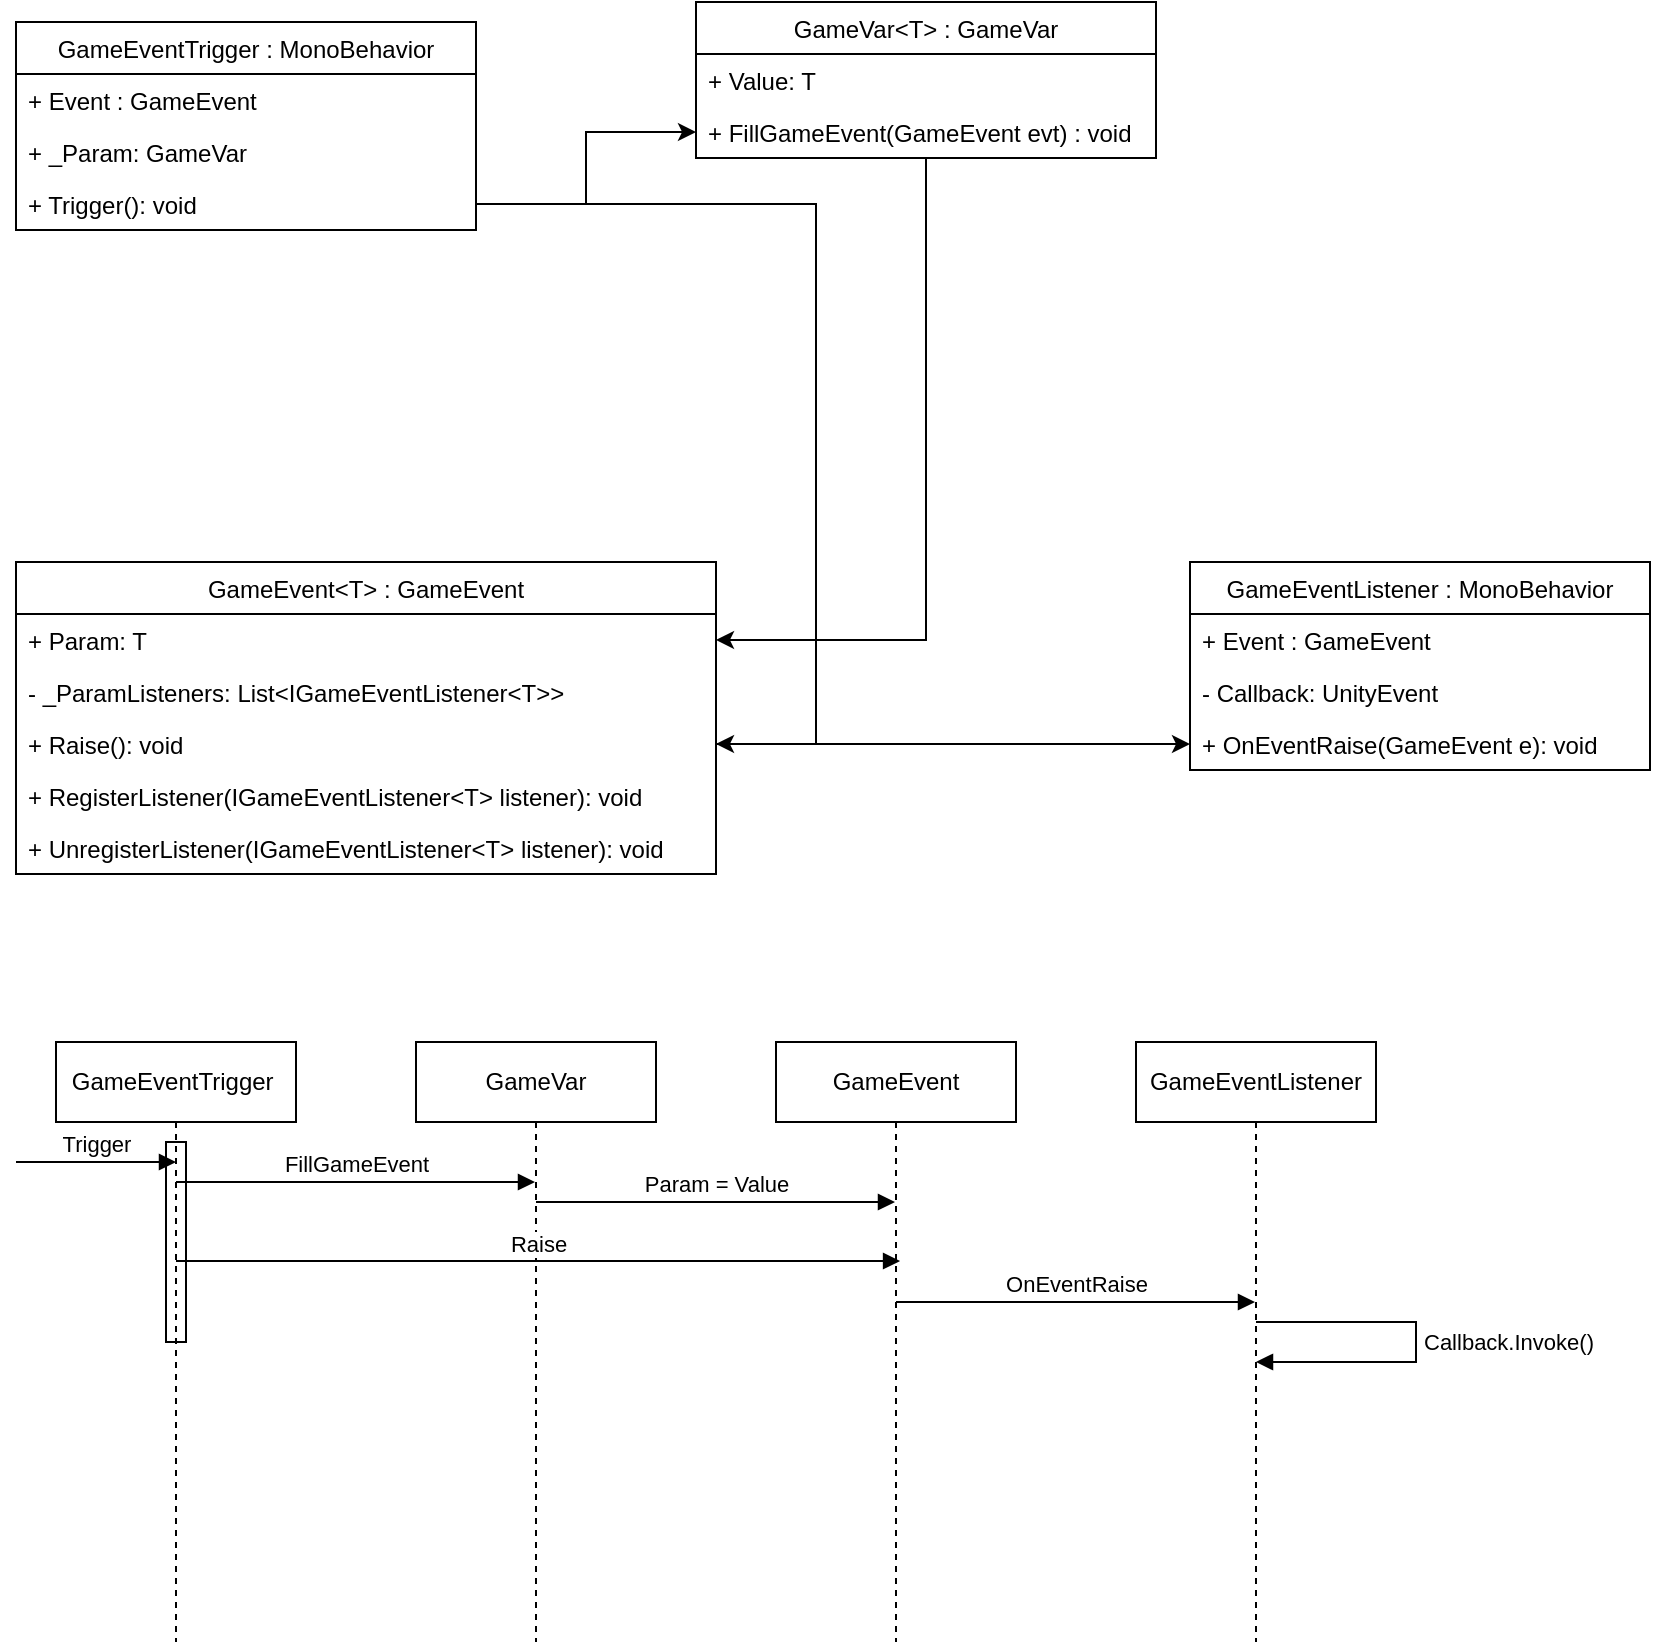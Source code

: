 <mxfile version="13.0.3" type="device" pages="2"><diagram id="MVPTWj0uuMP0JYb42leW" name="GameEvent System"><mxGraphModel dx="1024" dy="592" grid="1" gridSize="10" guides="1" tooltips="1" connect="1" arrows="1" fold="1" page="1" pageScale="1" pageWidth="827" pageHeight="1169" math="0" shadow="0"><root><mxCell id="0"/><mxCell id="1" parent="0"/><mxCell id="ChZRFfz0YFO243z_iDxm-19" style="edgeStyle=orthogonalEdgeStyle;rounded=0;orthogonalLoop=1;jettySize=auto;html=1;entryX=0;entryY=0.5;entryDx=0;entryDy=0;" parent="1" source="ChZRFfz0YFO243z_iDxm-8" target="ChZRFfz0YFO243z_iDxm-18" edge="1"><mxGeometry relative="1" as="geometry"/></mxCell><mxCell id="ChZRFfz0YFO243z_iDxm-21" style="edgeStyle=orthogonalEdgeStyle;rounded=0;orthogonalLoop=1;jettySize=auto;html=1;entryX=1;entryY=0.5;entryDx=0;entryDy=0;" parent="1" source="ChZRFfz0YFO243z_iDxm-8" target="ChZRFfz0YFO243z_iDxm-12" edge="1"><mxGeometry relative="1" as="geometry"><Array as="points"><mxPoint x="410" y="131"/><mxPoint x="410" y="401"/></Array></mxGeometry></mxCell><mxCell id="ChZRFfz0YFO243z_iDxm-22" style="edgeStyle=orthogonalEdgeStyle;rounded=0;orthogonalLoop=1;jettySize=auto;html=1;entryX=1;entryY=0.5;entryDx=0;entryDy=0;" parent="1" source="ChZRFfz0YFO243z_iDxm-18" target="ChZRFfz0YFO243z_iDxm-10" edge="1"><mxGeometry relative="1" as="geometry"><Array as="points"><mxPoint x="465" y="349"/></Array></mxGeometry></mxCell><mxCell id="ChZRFfz0YFO243z_iDxm-15" value="GameVar&lt;T&gt; : GameVar" style="swimlane;fontStyle=0;childLayout=stackLayout;horizontal=1;startSize=26;fillColor=none;horizontalStack=0;resizeParent=1;resizeParentMax=0;resizeLast=0;collapsible=1;marginBottom=0;" parent="1" vertex="1"><mxGeometry x="350" y="30" width="230" height="78" as="geometry"/></mxCell><mxCell id="ChZRFfz0YFO243z_iDxm-16" value="+ Value: T" style="text;strokeColor=none;fillColor=none;align=left;verticalAlign=top;spacingLeft=4;spacingRight=4;overflow=hidden;rotatable=0;points=[[0,0.5],[1,0.5]];portConstraint=eastwest;" parent="ChZRFfz0YFO243z_iDxm-15" vertex="1"><mxGeometry y="26" width="230" height="26" as="geometry"/></mxCell><mxCell id="ChZRFfz0YFO243z_iDxm-18" value="+ FillGameEvent(GameEvent evt) : void" style="text;strokeColor=none;fillColor=none;align=left;verticalAlign=top;spacingLeft=4;spacingRight=4;overflow=hidden;rotatable=0;points=[[0,0.5],[1,0.5]];portConstraint=eastwest;" parent="ChZRFfz0YFO243z_iDxm-15" vertex="1"><mxGeometry y="52" width="230" height="26" as="geometry"/></mxCell><mxCell id="ChZRFfz0YFO243z_iDxm-1" value="GameEventListener : MonoBehavior" style="swimlane;fontStyle=0;childLayout=stackLayout;horizontal=1;startSize=26;fillColor=none;horizontalStack=0;resizeParent=1;resizeParentMax=0;resizeLast=0;collapsible=1;marginBottom=0;" parent="1" vertex="1"><mxGeometry x="597" y="310" width="230" height="104" as="geometry"/></mxCell><mxCell id="ChZRFfz0YFO243z_iDxm-2" value="+ Event : GameEvent" style="text;strokeColor=none;fillColor=none;align=left;verticalAlign=top;spacingLeft=4;spacingRight=4;overflow=hidden;rotatable=0;points=[[0,0.5],[1,0.5]];portConstraint=eastwest;" parent="ChZRFfz0YFO243z_iDxm-1" vertex="1"><mxGeometry y="26" width="230" height="26" as="geometry"/></mxCell><mxCell id="ChZRFfz0YFO243z_iDxm-3" value="- Callback: UnityEvent" style="text;strokeColor=none;fillColor=none;align=left;verticalAlign=top;spacingLeft=4;spacingRight=4;overflow=hidden;rotatable=0;points=[[0,0.5],[1,0.5]];portConstraint=eastwest;" parent="ChZRFfz0YFO243z_iDxm-1" vertex="1"><mxGeometry y="52" width="230" height="26" as="geometry"/></mxCell><mxCell id="ChZRFfz0YFO243z_iDxm-4" value="+ OnEventRaise(GameEvent e): void" style="text;strokeColor=none;fillColor=none;align=left;verticalAlign=top;spacingLeft=4;spacingRight=4;overflow=hidden;rotatable=0;points=[[0,0.5],[1,0.5]];portConstraint=eastwest;" parent="ChZRFfz0YFO243z_iDxm-1" vertex="1"><mxGeometry y="78" width="230" height="26" as="geometry"/></mxCell><mxCell id="ChZRFfz0YFO243z_iDxm-23" style="edgeStyle=orthogonalEdgeStyle;rounded=0;orthogonalLoop=1;jettySize=auto;html=1;entryX=0;entryY=0.5;entryDx=0;entryDy=0;" parent="1" source="ChZRFfz0YFO243z_iDxm-12" target="ChZRFfz0YFO243z_iDxm-4" edge="1"><mxGeometry relative="1" as="geometry"/></mxCell><mxCell id="ChZRFfz0YFO243z_iDxm-5" value="GameEventTrigger : MonoBehavior" style="swimlane;fontStyle=0;childLayout=stackLayout;horizontal=1;startSize=26;fillColor=none;horizontalStack=0;resizeParent=1;resizeParentMax=0;resizeLast=0;collapsible=1;marginBottom=0;" parent="1" vertex="1"><mxGeometry x="10" y="40" width="230" height="104" as="geometry"/></mxCell><mxCell id="ChZRFfz0YFO243z_iDxm-6" value="+ Event : GameEvent" style="text;strokeColor=none;fillColor=none;align=left;verticalAlign=top;spacingLeft=4;spacingRight=4;overflow=hidden;rotatable=0;points=[[0,0.5],[1,0.5]];portConstraint=eastwest;" parent="ChZRFfz0YFO243z_iDxm-5" vertex="1"><mxGeometry y="26" width="230" height="26" as="geometry"/></mxCell><mxCell id="ChZRFfz0YFO243z_iDxm-7" value="+ _Param: GameVar" style="text;strokeColor=none;fillColor=none;align=left;verticalAlign=top;spacingLeft=4;spacingRight=4;overflow=hidden;rotatable=0;points=[[0,0.5],[1,0.5]];portConstraint=eastwest;" parent="ChZRFfz0YFO243z_iDxm-5" vertex="1"><mxGeometry y="52" width="230" height="26" as="geometry"/></mxCell><mxCell id="ChZRFfz0YFO243z_iDxm-8" value="+ Trigger(): void" style="text;strokeColor=none;fillColor=none;align=left;verticalAlign=top;spacingLeft=4;spacingRight=4;overflow=hidden;rotatable=0;points=[[0,0.5],[1,0.5]];portConstraint=eastwest;" parent="ChZRFfz0YFO243z_iDxm-5" vertex="1"><mxGeometry y="78" width="230" height="26" as="geometry"/></mxCell><mxCell id="ChZRFfz0YFO243z_iDxm-24" value="&lt;span&gt;GameEventTrigger&amp;nbsp;&lt;/span&gt;" style="shape=umlLifeline;perimeter=lifelinePerimeter;whiteSpace=wrap;html=1;container=1;collapsible=0;recursiveResize=0;outlineConnect=0;" parent="1" vertex="1"><mxGeometry x="30" y="550" width="120" height="300" as="geometry"/></mxCell><mxCell id="ChZRFfz0YFO243z_iDxm-28" value="FillGameEvent" style="html=1;verticalAlign=bottom;endArrow=block;" parent="ChZRFfz0YFO243z_iDxm-24" target="ChZRFfz0YFO243z_iDxm-25" edge="1"><mxGeometry width="80" relative="1" as="geometry"><mxPoint x="60" y="70" as="sourcePoint"/><mxPoint x="140" y="70" as="targetPoint"/></mxGeometry></mxCell><mxCell id="ChZRFfz0YFO243z_iDxm-41" value="" style="html=1;points=[];perimeter=orthogonalPerimeter;fillColor=none;" parent="ChZRFfz0YFO243z_iDxm-24" vertex="1"><mxGeometry x="55" y="50" width="10" height="100" as="geometry"/></mxCell><mxCell id="ChZRFfz0YFO243z_iDxm-25" value="&lt;span&gt;GameVar&lt;/span&gt;" style="shape=umlLifeline;perimeter=lifelinePerimeter;whiteSpace=wrap;html=1;container=1;collapsible=0;recursiveResize=0;outlineConnect=0;" parent="1" vertex="1"><mxGeometry x="210" y="550" width="120" height="300" as="geometry"/></mxCell><mxCell id="ChZRFfz0YFO243z_iDxm-26" value="&lt;span&gt;GameEvent&lt;/span&gt;" style="shape=umlLifeline;perimeter=lifelinePerimeter;whiteSpace=wrap;html=1;container=1;collapsible=0;recursiveResize=0;outlineConnect=0;" parent="1" vertex="1"><mxGeometry x="390" y="550" width="120" height="300" as="geometry"/></mxCell><mxCell id="ChZRFfz0YFO243z_iDxm-32" value="OnEventRaise" style="html=1;verticalAlign=bottom;endArrow=block;" parent="ChZRFfz0YFO243z_iDxm-26" target="ChZRFfz0YFO243z_iDxm-27" edge="1"><mxGeometry width="80" relative="1" as="geometry"><mxPoint x="60" y="130" as="sourcePoint"/><mxPoint x="140" y="130" as="targetPoint"/></mxGeometry></mxCell><mxCell id="ChZRFfz0YFO243z_iDxm-27" value="&lt;span&gt;GameEventListener&lt;/span&gt;" style="shape=umlLifeline;perimeter=lifelinePerimeter;whiteSpace=wrap;html=1;container=1;collapsible=0;recursiveResize=0;outlineConnect=0;" parent="1" vertex="1"><mxGeometry x="570" y="550" width="120" height="300" as="geometry"/></mxCell><mxCell id="ChZRFfz0YFO243z_iDxm-29" value="Param = Value" style="html=1;verticalAlign=bottom;endArrow=block;" parent="1" source="ChZRFfz0YFO243z_iDxm-25" target="ChZRFfz0YFO243z_iDxm-26" edge="1"><mxGeometry width="80" relative="1" as="geometry"><mxPoint x="270" y="620" as="sourcePoint"/><mxPoint x="350" y="620" as="targetPoint"/><Array as="points"><mxPoint x="360" y="630"/></Array></mxGeometry></mxCell><mxCell id="ChZRFfz0YFO243z_iDxm-31" value="Raise" style="html=1;verticalAlign=bottom;endArrow=block;entryX=0.517;entryY=0.365;entryDx=0;entryDy=0;entryPerimeter=0;" parent="1" source="ChZRFfz0YFO243z_iDxm-24" target="ChZRFfz0YFO243z_iDxm-26" edge="1"><mxGeometry width="80" relative="1" as="geometry"><mxPoint x="90" y="660" as="sourcePoint"/><mxPoint x="170" y="660" as="targetPoint"/></mxGeometry></mxCell><mxCell id="ChZRFfz0YFO243z_iDxm-37" value="Callback.Invoke()" style="edgeStyle=orthogonalEdgeStyle;html=1;align=left;spacingLeft=2;endArrow=block;rounded=0;" parent="1" source="ChZRFfz0YFO243z_iDxm-27" target="ChZRFfz0YFO243z_iDxm-27" edge="1"><mxGeometry relative="1" as="geometry"><mxPoint x="645" y="730" as="sourcePoint"/><Array as="points"><mxPoint x="670" y="680"/></Array><mxPoint x="717" y="750" as="targetPoint"/></mxGeometry></mxCell><mxCell id="ChZRFfz0YFO243z_iDxm-40" value="Trigger" style="html=1;verticalAlign=bottom;endArrow=block;" parent="1" edge="1"><mxGeometry width="80" relative="1" as="geometry"><mxPoint x="10" y="610" as="sourcePoint"/><mxPoint x="90" y="610" as="targetPoint"/></mxGeometry></mxCell><mxCell id="ChZRFfz0YFO243z_iDxm-9" value="GameEvent&lt;T&gt; : GameEvent" style="swimlane;fontStyle=0;childLayout=stackLayout;horizontal=1;startSize=26;fillColor=none;horizontalStack=0;resizeParent=1;resizeParentMax=0;resizeLast=0;collapsible=1;marginBottom=0;" parent="1" vertex="1"><mxGeometry x="10" y="310" width="350" height="156" as="geometry"/></mxCell><mxCell id="ChZRFfz0YFO243z_iDxm-10" value="+ Param: T" style="text;strokeColor=none;fillColor=none;align=left;verticalAlign=top;spacingLeft=4;spacingRight=4;overflow=hidden;rotatable=0;points=[[0,0.5],[1,0.5]];portConstraint=eastwest;" parent="ChZRFfz0YFO243z_iDxm-9" vertex="1"><mxGeometry y="26" width="350" height="26" as="geometry"/></mxCell><mxCell id="ChZRFfz0YFO243z_iDxm-11" value="- _ParamListeners: List&lt;IGameEventListener&lt;T&gt;&gt;" style="text;strokeColor=none;fillColor=none;align=left;verticalAlign=top;spacingLeft=4;spacingRight=4;overflow=hidden;rotatable=0;points=[[0,0.5],[1,0.5]];portConstraint=eastwest;" parent="ChZRFfz0YFO243z_iDxm-9" vertex="1"><mxGeometry y="52" width="350" height="26" as="geometry"/></mxCell><mxCell id="ChZRFfz0YFO243z_iDxm-12" value="+ Raise(): void" style="text;strokeColor=none;fillColor=none;align=left;verticalAlign=top;spacingLeft=4;spacingRight=4;overflow=hidden;rotatable=0;points=[[0,0.5],[1,0.5]];portConstraint=eastwest;" parent="ChZRFfz0YFO243z_iDxm-9" vertex="1"><mxGeometry y="78" width="350" height="26" as="geometry"/></mxCell><mxCell id="ChZRFfz0YFO243z_iDxm-13" value="+ RegisterListener(IGameEventListener&lt;T&gt; listener): void" style="text;strokeColor=none;fillColor=none;align=left;verticalAlign=top;spacingLeft=4;spacingRight=4;overflow=hidden;rotatable=0;points=[[0,0.5],[1,0.5]];portConstraint=eastwest;" parent="ChZRFfz0YFO243z_iDxm-9" vertex="1"><mxGeometry y="104" width="350" height="26" as="geometry"/></mxCell><mxCell id="ChZRFfz0YFO243z_iDxm-14" value="+ UnregisterListener(IGameEventListener&lt;T&gt; listener): void" style="text;strokeColor=none;fillColor=none;align=left;verticalAlign=top;spacingLeft=4;spacingRight=4;overflow=hidden;rotatable=0;points=[[0,0.5],[1,0.5]];portConstraint=eastwest;" parent="ChZRFfz0YFO243z_iDxm-9" vertex="1"><mxGeometry y="130" width="350" height="26" as="geometry"/></mxCell></root></mxGraphModel></diagram><diagram id="8-eIpNwn8fsVb9Cmglbe" name="Loader"><mxGraphModel dx="1024" dy="592" grid="1" gridSize="10" guides="1" tooltips="1" connect="1" arrows="1" fold="1" page="1" pageScale="1" pageWidth="827" pageHeight="1169" math="0" shadow="0"><root><mxCell id="oSD8-Vdh2y7ZGZw3VcMq-0"/><mxCell id="oSD8-Vdh2y7ZGZw3VcMq-1" parent="oSD8-Vdh2y7ZGZw3VcMq-0"/><mxCell id="3x_jAbPp6lXtCqaAEien-0" value="SceneContent : ScriptableObject" style="swimlane;fontStyle=0;childLayout=stackLayout;horizontal=1;startSize=26;fillColor=none;horizontalStack=0;resizeParent=1;resizeParentMax=0;resizeLast=0;collapsible=1;marginBottom=0;" vertex="1" parent="oSD8-Vdh2y7ZGZw3VcMq-1"><mxGeometry x="299" y="70" width="230" height="104" as="geometry"/></mxCell><mxCell id="3x_jAbPp6lXtCqaAEien-1" value="&#9;&#9;+ LoadingScene: SceneReference&#10;" style="text;strokeColor=none;fillColor=none;align=left;verticalAlign=top;spacingLeft=4;spacingRight=4;overflow=hidden;rotatable=0;points=[[0,0.5],[1,0.5]];portConstraint=eastwest;" vertex="1" parent="3x_jAbPp6lXtCqaAEien-0"><mxGeometry y="26" width="230" height="26" as="geometry"/></mxCell><mxCell id="3x_jAbPp6lXtCqaAEien-2" value="+ ContentScenes: SceneReference[]" style="text;strokeColor=none;fillColor=none;align=left;verticalAlign=top;spacingLeft=4;spacingRight=4;overflow=hidden;rotatable=0;points=[[0,0.5],[1,0.5]];portConstraint=eastwest;" vertex="1" parent="3x_jAbPp6lXtCqaAEien-0"><mxGeometry y="52" width="230" height="26" as="geometry"/></mxCell><mxCell id="3x_jAbPp6lXtCqaAEien-3" value="+ LightningScene: SceneReference" style="text;strokeColor=none;fillColor=none;align=left;verticalAlign=top;spacingLeft=4;spacingRight=4;overflow=hidden;rotatable=0;points=[[0,0.5],[1,0.5]];portConstraint=eastwest;" vertex="1" parent="3x_jAbPp6lXtCqaAEien-0"><mxGeometry y="78" width="230" height="26" as="geometry"/></mxCell></root></mxGraphModel></diagram></mxfile>